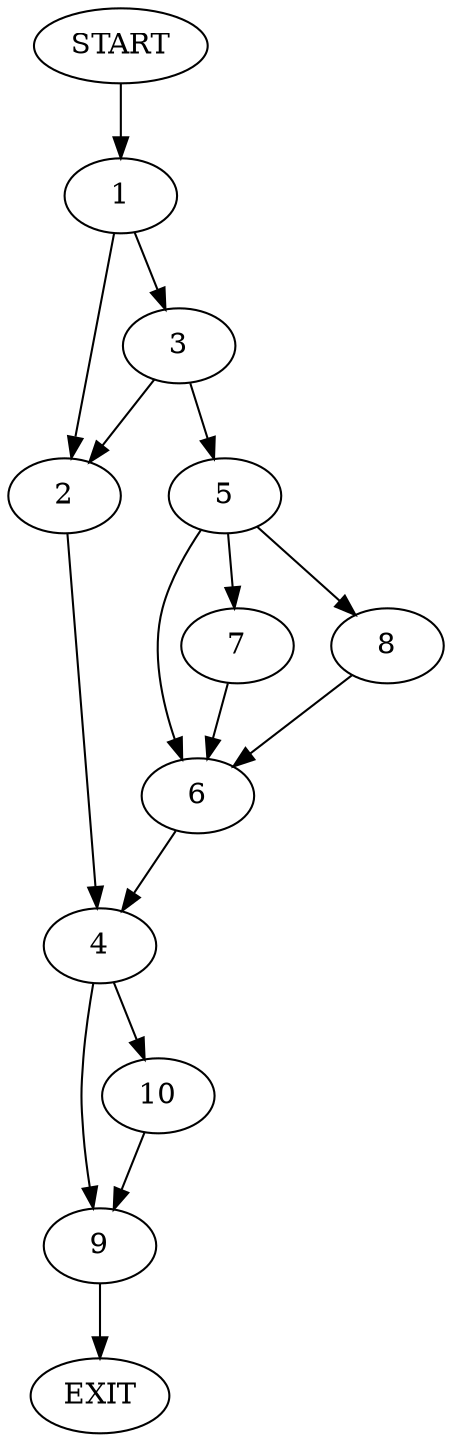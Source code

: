 digraph {
0 [label="START"]
11 [label="EXIT"]
0 -> 1
1 -> 2
1 -> 3
2 -> 4
3 -> 5
3 -> 2
5 -> 6
5 -> 7
5 -> 8
7 -> 6
8 -> 6
6 -> 4
4 -> 9
4 -> 10
9 -> 11
10 -> 9
}

